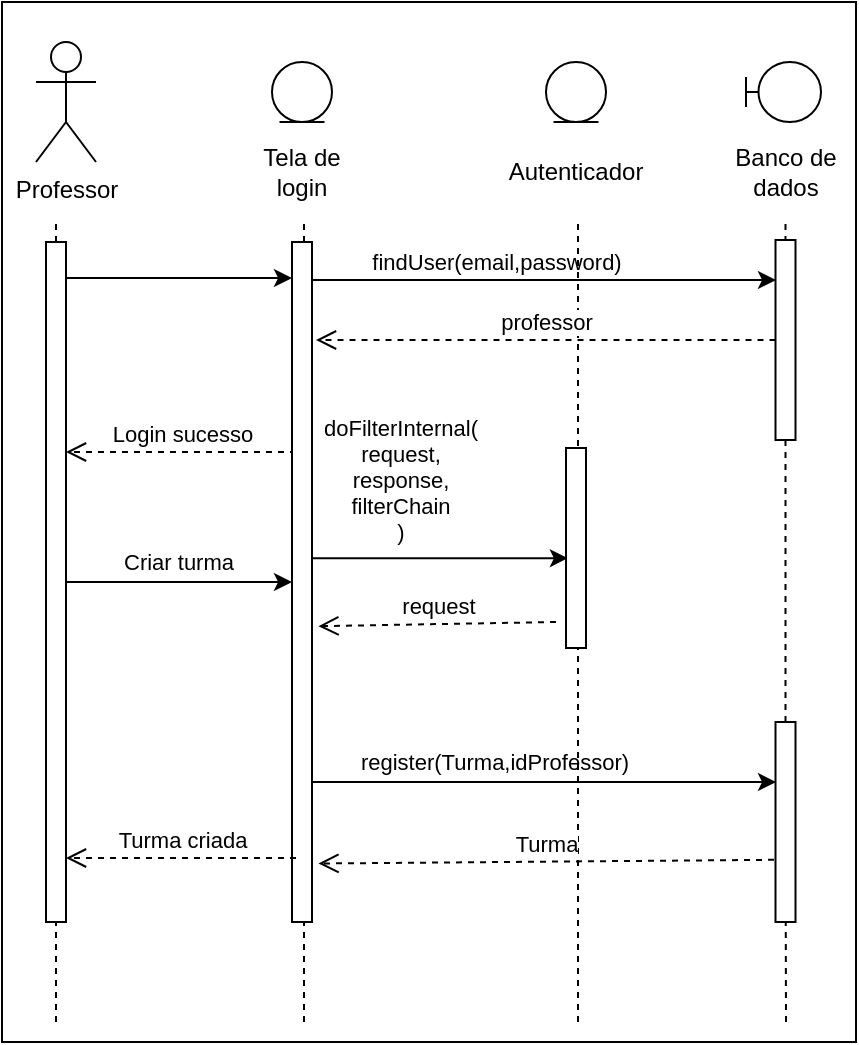 <mxfile version="25.0.1">
  <diagram name="Page-1" id="2YBvvXClWsGukQMizWep">
    <mxGraphModel dx="1354" dy="677" grid="1" gridSize="10" guides="1" tooltips="1" connect="1" arrows="1" fold="1" page="1" pageScale="1" pageWidth="850" pageHeight="1100" math="0" shadow="0">
      <root>
        <mxCell id="0" />
        <mxCell id="1" parent="0" />
        <mxCell id="xYsVv7YhA87qD6ey79V8-38" value="" style="rounded=0;whiteSpace=wrap;html=1;" vertex="1" parent="1">
          <mxGeometry x="53" y="60" width="427" height="520" as="geometry" />
        </mxCell>
        <mxCell id="xYsVv7YhA87qD6ey79V8-1" value="Professor" style="shape=umlActor;verticalLabelPosition=bottom;verticalAlign=top;html=1;outlineConnect=0;" vertex="1" parent="1">
          <mxGeometry x="70" y="80" width="30" height="60" as="geometry" />
        </mxCell>
        <mxCell id="xYsVv7YhA87qD6ey79V8-2" value="" style="endArrow=none;dashed=1;html=1;rounded=0;" edge="1" parent="1" source="xYsVv7YhA87qD6ey79V8-4">
          <mxGeometry width="50" height="50" relative="1" as="geometry">
            <mxPoint x="80" y="814.444" as="sourcePoint" />
            <mxPoint x="80" y="170" as="targetPoint" />
          </mxGeometry>
        </mxCell>
        <mxCell id="xYsVv7YhA87qD6ey79V8-5" value="" style="endArrow=none;dashed=1;html=1;rounded=0;" edge="1" parent="1" target="xYsVv7YhA87qD6ey79V8-4">
          <mxGeometry width="50" height="50" relative="1" as="geometry">
            <mxPoint x="80" y="570" as="sourcePoint" />
            <mxPoint x="80" y="170" as="targetPoint" />
          </mxGeometry>
        </mxCell>
        <mxCell id="xYsVv7YhA87qD6ey79V8-11" style="edgeStyle=orthogonalEdgeStyle;rounded=0;orthogonalLoop=1;jettySize=auto;html=1;entryX=0;entryY=0.5;entryDx=0;entryDy=0;" edge="1" parent="1">
          <mxGeometry relative="1" as="geometry">
            <mxPoint x="85" y="198" as="sourcePoint" />
            <mxPoint x="198" y="198" as="targetPoint" />
          </mxGeometry>
        </mxCell>
        <mxCell id="xYsVv7YhA87qD6ey79V8-36" style="edgeStyle=orthogonalEdgeStyle;rounded=0;orthogonalLoop=1;jettySize=auto;html=1;entryX=0;entryY=0.5;entryDx=0;entryDy=0;" edge="1" parent="1" source="xYsVv7YhA87qD6ey79V8-4" target="xYsVv7YhA87qD6ey79V8-9">
          <mxGeometry relative="1" as="geometry" />
        </mxCell>
        <mxCell id="xYsVv7YhA87qD6ey79V8-37" value="Criar turma" style="edgeLabel;html=1;align=center;verticalAlign=middle;resizable=0;points=[];" vertex="1" connectable="0" parent="xYsVv7YhA87qD6ey79V8-36">
          <mxGeometry x="0.176" y="1" relative="1" as="geometry">
            <mxPoint x="-11" y="-9" as="offset" />
          </mxGeometry>
        </mxCell>
        <mxCell id="xYsVv7YhA87qD6ey79V8-4" value="" style="rounded=0;whiteSpace=wrap;html=1;" vertex="1" parent="1">
          <mxGeometry x="75" y="180" width="10" height="340" as="geometry" />
        </mxCell>
        <mxCell id="xYsVv7YhA87qD6ey79V8-6" value="" style="ellipse;shape=umlEntity;whiteSpace=wrap;html=1;" vertex="1" parent="1">
          <mxGeometry x="188" y="90" width="30" height="30" as="geometry" />
        </mxCell>
        <mxCell id="xYsVv7YhA87qD6ey79V8-8" value="" style="endArrow=none;dashed=1;html=1;rounded=0;" edge="1" parent="1">
          <mxGeometry width="50" height="50" relative="1" as="geometry">
            <mxPoint x="204" y="570" as="sourcePoint" />
            <mxPoint x="204" y="170" as="targetPoint" />
          </mxGeometry>
        </mxCell>
        <mxCell id="xYsVv7YhA87qD6ey79V8-16" style="edgeStyle=orthogonalEdgeStyle;rounded=0;orthogonalLoop=1;jettySize=auto;html=1;entryX=0.094;entryY=0.181;entryDx=0;entryDy=0;entryPerimeter=0;" edge="1" parent="1">
          <mxGeometry relative="1" as="geometry">
            <mxPoint x="335.94" y="338.1" as="targetPoint" />
            <mxPoint x="208" y="337" as="sourcePoint" />
            <Array as="points">
              <mxPoint x="208" y="338" />
            </Array>
          </mxGeometry>
        </mxCell>
        <mxCell id="xYsVv7YhA87qD6ey79V8-25" value="doFilterInternal(&lt;div&gt;request,&lt;/div&gt;&lt;div&gt;response,&lt;/div&gt;&lt;div&gt;filterChain&lt;/div&gt;&lt;div&gt;)&lt;/div&gt;" style="edgeLabel;html=1;align=center;verticalAlign=middle;resizable=0;points=[];" vertex="1" connectable="0" parent="xYsVv7YhA87qD6ey79V8-16">
          <mxGeometry x="-0.177" y="4" relative="1" as="geometry">
            <mxPoint x="-8" y="-35" as="offset" />
          </mxGeometry>
        </mxCell>
        <mxCell id="xYsVv7YhA87qD6ey79V8-20" style="edgeStyle=orthogonalEdgeStyle;rounded=0;orthogonalLoop=1;jettySize=auto;html=1;" edge="1" parent="1">
          <mxGeometry relative="1" as="geometry">
            <mxPoint x="440" y="199" as="targetPoint" />
            <mxPoint x="208" y="199" as="sourcePoint" />
          </mxGeometry>
        </mxCell>
        <mxCell id="xYsVv7YhA87qD6ey79V8-21" value="findUser(email,password)" style="edgeLabel;html=1;align=center;verticalAlign=middle;resizable=0;points=[];" vertex="1" connectable="0" parent="xYsVv7YhA87qD6ey79V8-20">
          <mxGeometry x="-0.205" y="2" relative="1" as="geometry">
            <mxPoint y="-7" as="offset" />
          </mxGeometry>
        </mxCell>
        <mxCell id="xYsVv7YhA87qD6ey79V8-30" style="edgeStyle=orthogonalEdgeStyle;rounded=0;orthogonalLoop=1;jettySize=auto;html=1;" edge="1" parent="1">
          <mxGeometry relative="1" as="geometry">
            <mxPoint x="440.0" y="450" as="targetPoint" />
            <mxPoint x="208" y="450.0" as="sourcePoint" />
          </mxGeometry>
        </mxCell>
        <mxCell id="xYsVv7YhA87qD6ey79V8-31" value="register(Turma,idProfessor)" style="edgeLabel;html=1;align=center;verticalAlign=middle;resizable=0;points=[];" vertex="1" connectable="0" parent="xYsVv7YhA87qD6ey79V8-30">
          <mxGeometry x="-0.22" y="3" relative="1" as="geometry">
            <mxPoint y="-7" as="offset" />
          </mxGeometry>
        </mxCell>
        <mxCell id="xYsVv7YhA87qD6ey79V8-10" value="Tela de login" style="text;html=1;align=center;verticalAlign=middle;whiteSpace=wrap;rounded=0;" vertex="1" parent="1">
          <mxGeometry x="173" y="130" width="60" height="30" as="geometry" />
        </mxCell>
        <mxCell id="xYsVv7YhA87qD6ey79V8-12" value="" style="ellipse;shape=umlEntity;whiteSpace=wrap;html=1;" vertex="1" parent="1">
          <mxGeometry x="325" y="90" width="30" height="30" as="geometry" />
        </mxCell>
        <mxCell id="xYsVv7YhA87qD6ey79V8-13" value="Autenticador" style="text;html=1;align=center;verticalAlign=middle;whiteSpace=wrap;rounded=0;" vertex="1" parent="1">
          <mxGeometry x="310" y="130" width="60" height="30" as="geometry" />
        </mxCell>
        <mxCell id="xYsVv7YhA87qD6ey79V8-14" value="" style="endArrow=none;dashed=1;html=1;rounded=0;" edge="1" parent="1">
          <mxGeometry width="50" height="50" relative="1" as="geometry">
            <mxPoint x="341" y="570" as="sourcePoint" />
            <mxPoint x="341" y="170" as="targetPoint" />
          </mxGeometry>
        </mxCell>
        <mxCell id="xYsVv7YhA87qD6ey79V8-15" value="" style="rounded=0;whiteSpace=wrap;html=1;" vertex="1" parent="1">
          <mxGeometry x="335" y="283" width="10" height="100" as="geometry" />
        </mxCell>
        <mxCell id="xYsVv7YhA87qD6ey79V8-17" value="" style="shape=umlBoundary;whiteSpace=wrap;html=1;" vertex="1" parent="1">
          <mxGeometry x="425" y="90" width="37.5" height="30" as="geometry" />
        </mxCell>
        <mxCell id="xYsVv7YhA87qD6ey79V8-18" value="" style="endArrow=none;dashed=1;html=1;rounded=0;" edge="1" parent="1" source="xYsVv7YhA87qD6ey79V8-28">
          <mxGeometry width="50" height="50" relative="1" as="geometry">
            <mxPoint x="444.75" y="814.444" as="sourcePoint" />
            <mxPoint x="444.75" y="170" as="targetPoint" />
          </mxGeometry>
        </mxCell>
        <mxCell id="xYsVv7YhA87qD6ey79V8-19" value="" style="rounded=0;whiteSpace=wrap;html=1;" vertex="1" parent="1">
          <mxGeometry x="439.75" y="179" width="10" height="100" as="geometry" />
        </mxCell>
        <mxCell id="xYsVv7YhA87qD6ey79V8-22" value="professor" style="html=1;verticalAlign=bottom;endArrow=open;dashed=1;endSize=8;curved=0;rounded=0;exitX=0;exitY=0.5;exitDx=0;exitDy=0;" edge="1" parent="1" source="xYsVv7YhA87qD6ey79V8-19">
          <mxGeometry relative="1" as="geometry">
            <mxPoint x="370" y="229.5" as="sourcePoint" />
            <mxPoint x="210" y="229" as="targetPoint" />
          </mxGeometry>
        </mxCell>
        <mxCell id="xYsVv7YhA87qD6ey79V8-26" value="request" style="html=1;verticalAlign=bottom;endArrow=open;dashed=1;endSize=8;curved=0;rounded=0;entryX=1.323;entryY=0.565;entryDx=0;entryDy=0;entryPerimeter=0;" edge="1" parent="1" target="xYsVv7YhA87qD6ey79V8-9">
          <mxGeometry relative="1" as="geometry">
            <mxPoint x="330" y="370" as="sourcePoint" />
            <mxPoint x="245" y="370" as="targetPoint" />
          </mxGeometry>
        </mxCell>
        <mxCell id="xYsVv7YhA87qD6ey79V8-29" value="" style="endArrow=none;dashed=1;html=1;rounded=0;" edge="1" parent="1" target="xYsVv7YhA87qD6ey79V8-28">
          <mxGeometry width="50" height="50" relative="1" as="geometry">
            <mxPoint x="445" y="570" as="sourcePoint" />
            <mxPoint x="444.75" y="170" as="targetPoint" />
          </mxGeometry>
        </mxCell>
        <mxCell id="xYsVv7YhA87qD6ey79V8-28" value="" style="rounded=0;whiteSpace=wrap;html=1;" vertex="1" parent="1">
          <mxGeometry x="439.75" y="420" width="10" height="100" as="geometry" />
        </mxCell>
        <mxCell id="xYsVv7YhA87qD6ey79V8-32" value="Turma" style="html=1;verticalAlign=bottom;endArrow=open;dashed=1;endSize=8;curved=0;rounded=0;exitX=-0.075;exitY=0.689;exitDx=0;exitDy=0;exitPerimeter=0;entryX=1.323;entryY=0.914;entryDx=0;entryDy=0;entryPerimeter=0;" edge="1" parent="1" source="xYsVv7YhA87qD6ey79V8-28" target="xYsVv7YhA87qD6ey79V8-9">
          <mxGeometry relative="1" as="geometry">
            <mxPoint x="345" y="490" as="sourcePoint" />
            <mxPoint x="265" y="490" as="targetPoint" />
          </mxGeometry>
        </mxCell>
        <mxCell id="xYsVv7YhA87qD6ey79V8-33" value="Banco de dados" style="text;html=1;align=center;verticalAlign=middle;whiteSpace=wrap;rounded=0;" vertex="1" parent="1">
          <mxGeometry x="414.75" y="130" width="60" height="30" as="geometry" />
        </mxCell>
        <mxCell id="xYsVv7YhA87qD6ey79V8-34" value="Login sucesso" style="html=1;verticalAlign=bottom;endArrow=open;dashed=1;endSize=8;curved=0;rounded=0;entryX=1.323;entryY=0.565;entryDx=0;entryDy=0;entryPerimeter=0;" edge="1" parent="1">
          <mxGeometry relative="1" as="geometry">
            <mxPoint x="200" y="285" as="sourcePoint" />
            <mxPoint x="85" y="285" as="targetPoint" />
          </mxGeometry>
        </mxCell>
        <mxCell id="xYsVv7YhA87qD6ey79V8-9" value="" style="rounded=0;whiteSpace=wrap;html=1;" vertex="1" parent="1">
          <mxGeometry x="198" y="180" width="10" height="340" as="geometry" />
        </mxCell>
        <mxCell id="xYsVv7YhA87qD6ey79V8-35" value="Turma criada" style="html=1;verticalAlign=bottom;endArrow=open;dashed=1;endSize=8;curved=0;rounded=0;entryX=1.323;entryY=0.565;entryDx=0;entryDy=0;entryPerimeter=0;" edge="1" parent="1">
          <mxGeometry relative="1" as="geometry">
            <mxPoint x="200" y="488" as="sourcePoint" />
            <mxPoint x="85" y="488" as="targetPoint" />
          </mxGeometry>
        </mxCell>
      </root>
    </mxGraphModel>
  </diagram>
</mxfile>
